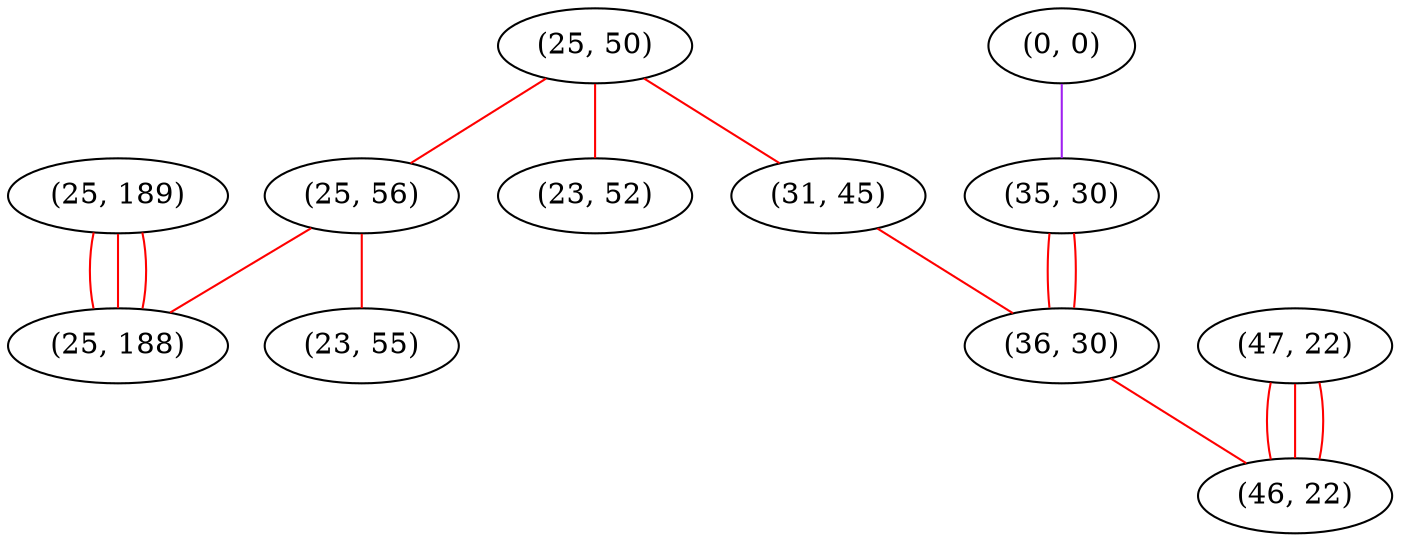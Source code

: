 graph "" {
"(25, 189)";
"(47, 22)";
"(0, 0)";
"(25, 50)";
"(25, 56)";
"(23, 55)";
"(35, 30)";
"(23, 52)";
"(31, 45)";
"(36, 30)";
"(25, 188)";
"(46, 22)";
"(25, 189)" -- "(25, 188)"  [color=red, key=0, weight=1];
"(25, 189)" -- "(25, 188)"  [color=red, key=1, weight=1];
"(25, 189)" -- "(25, 188)"  [color=red, key=2, weight=1];
"(47, 22)" -- "(46, 22)"  [color=red, key=0, weight=1];
"(47, 22)" -- "(46, 22)"  [color=red, key=1, weight=1];
"(47, 22)" -- "(46, 22)"  [color=red, key=2, weight=1];
"(0, 0)" -- "(35, 30)"  [color=purple, key=0, weight=4];
"(25, 50)" -- "(23, 52)"  [color=red, key=0, weight=1];
"(25, 50)" -- "(25, 56)"  [color=red, key=0, weight=1];
"(25, 50)" -- "(31, 45)"  [color=red, key=0, weight=1];
"(25, 56)" -- "(23, 55)"  [color=red, key=0, weight=1];
"(25, 56)" -- "(25, 188)"  [color=red, key=0, weight=1];
"(35, 30)" -- "(36, 30)"  [color=red, key=0, weight=1];
"(35, 30)" -- "(36, 30)"  [color=red, key=1, weight=1];
"(31, 45)" -- "(36, 30)"  [color=red, key=0, weight=1];
"(36, 30)" -- "(46, 22)"  [color=red, key=0, weight=1];
}
